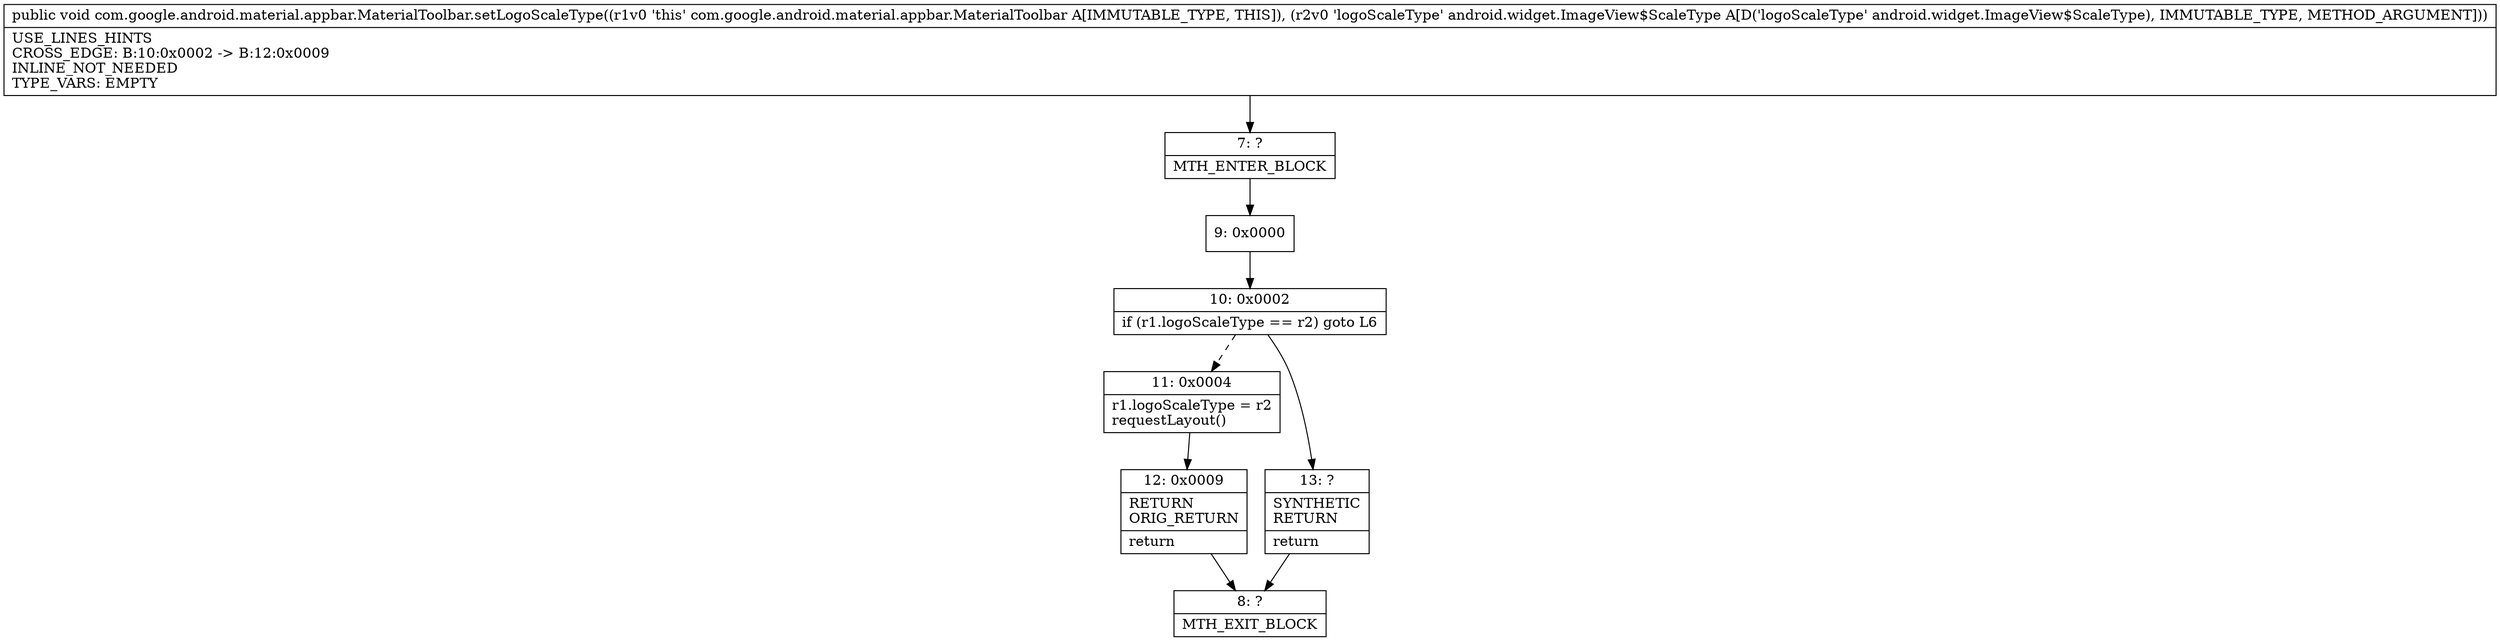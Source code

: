 digraph "CFG forcom.google.android.material.appbar.MaterialToolbar.setLogoScaleType(Landroid\/widget\/ImageView$ScaleType;)V" {
Node_7 [shape=record,label="{7\:\ ?|MTH_ENTER_BLOCK\l}"];
Node_9 [shape=record,label="{9\:\ 0x0000}"];
Node_10 [shape=record,label="{10\:\ 0x0002|if (r1.logoScaleType == r2) goto L6\l}"];
Node_11 [shape=record,label="{11\:\ 0x0004|r1.logoScaleType = r2\lrequestLayout()\l}"];
Node_12 [shape=record,label="{12\:\ 0x0009|RETURN\lORIG_RETURN\l|return\l}"];
Node_8 [shape=record,label="{8\:\ ?|MTH_EXIT_BLOCK\l}"];
Node_13 [shape=record,label="{13\:\ ?|SYNTHETIC\lRETURN\l|return\l}"];
MethodNode[shape=record,label="{public void com.google.android.material.appbar.MaterialToolbar.setLogoScaleType((r1v0 'this' com.google.android.material.appbar.MaterialToolbar A[IMMUTABLE_TYPE, THIS]), (r2v0 'logoScaleType' android.widget.ImageView$ScaleType A[D('logoScaleType' android.widget.ImageView$ScaleType), IMMUTABLE_TYPE, METHOD_ARGUMENT]))  | USE_LINES_HINTS\lCROSS_EDGE: B:10:0x0002 \-\> B:12:0x0009\lINLINE_NOT_NEEDED\lTYPE_VARS: EMPTY\l}"];
MethodNode -> Node_7;Node_7 -> Node_9;
Node_9 -> Node_10;
Node_10 -> Node_11[style=dashed];
Node_10 -> Node_13;
Node_11 -> Node_12;
Node_12 -> Node_8;
Node_13 -> Node_8;
}

